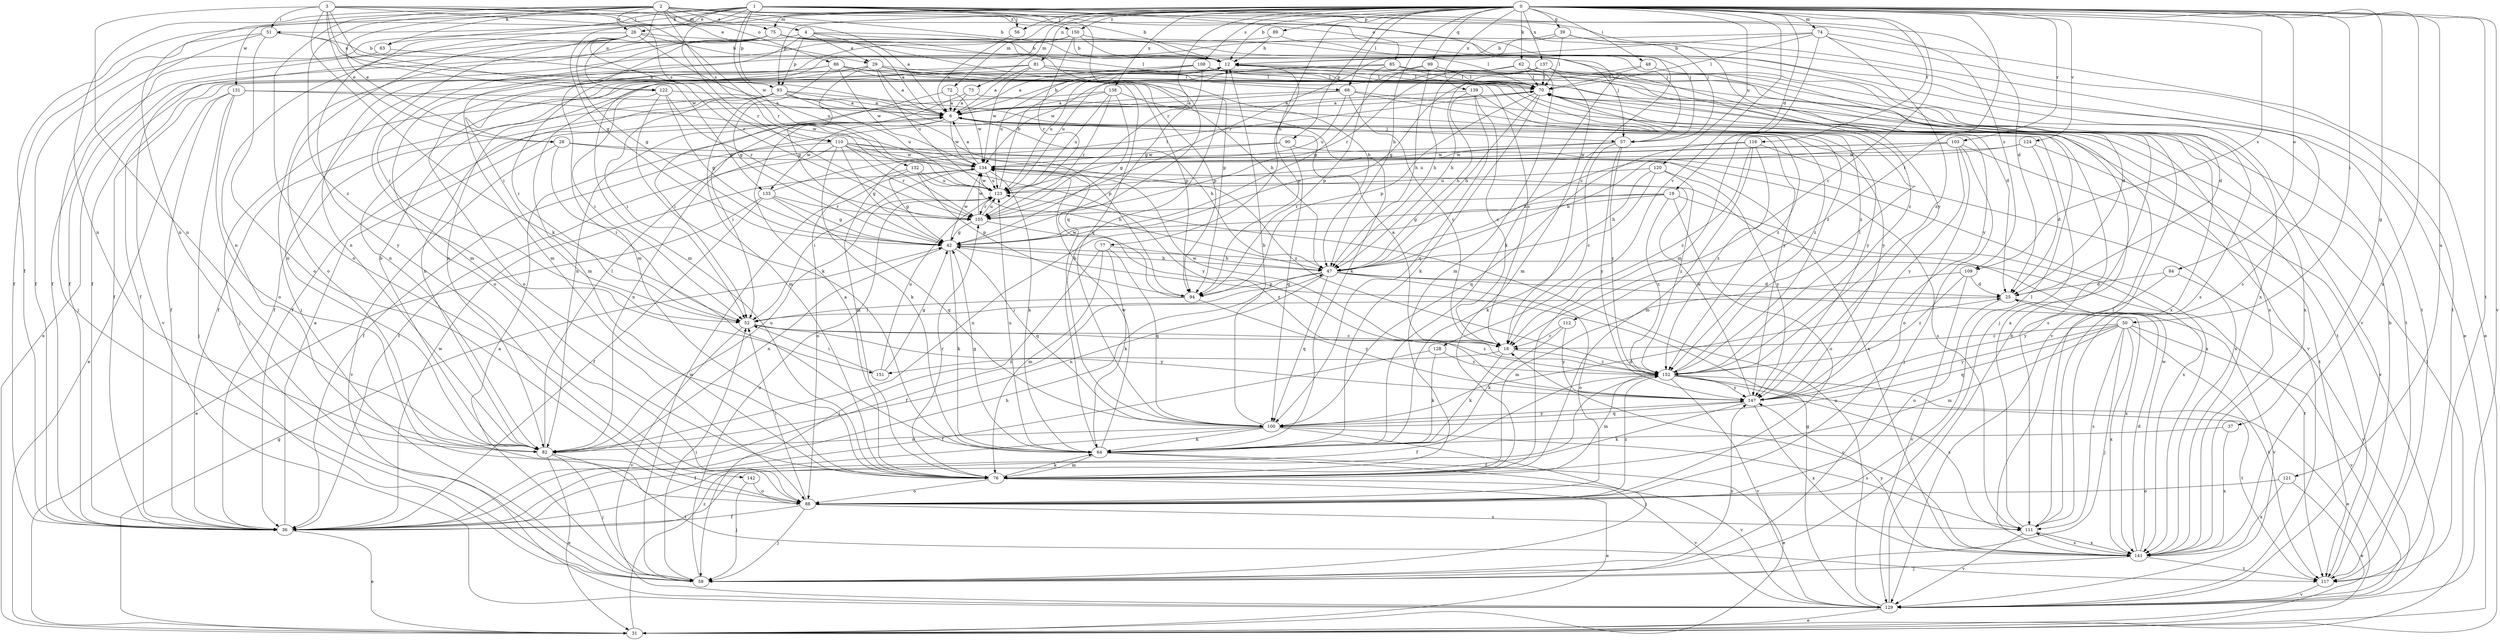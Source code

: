 strict digraph  {
0;
1;
2;
3;
4;
6;
12;
18;
19;
25;
26;
28;
29;
31;
36;
37;
39;
42;
47;
48;
50;
51;
52;
56;
57;
58;
62;
63;
64;
68;
70;
72;
73;
74;
75;
76;
77;
81;
82;
84;
85;
86;
88;
89;
90;
93;
94;
99;
100;
103;
105;
108;
109;
110;
111;
112;
116;
117;
120;
121;
122;
123;
124;
128;
129;
131;
132;
133;
134;
137;
138;
139;
141;
142;
147;
150;
151;
152;
0 -> 12  [label=b];
0 -> 18  [label=c];
0 -> 19  [label=d];
0 -> 36  [label=f];
0 -> 37  [label=g];
0 -> 39  [label=g];
0 -> 47  [label=h];
0 -> 48  [label=i];
0 -> 50  [label=i];
0 -> 56  [label=j];
0 -> 62  [label=k];
0 -> 68  [label=l];
0 -> 72  [label=m];
0 -> 73  [label=m];
0 -> 74  [label=m];
0 -> 75  [label=m];
0 -> 77  [label=n];
0 -> 81  [label=n];
0 -> 84  [label=o];
0 -> 89  [label=p];
0 -> 90  [label=p];
0 -> 93  [label=p];
0 -> 99  [label=q];
0 -> 103  [label=r];
0 -> 105  [label=r];
0 -> 108  [label=s];
0 -> 109  [label=s];
0 -> 112  [label=t];
0 -> 116  [label=t];
0 -> 117  [label=t];
0 -> 120  [label=u];
0 -> 121  [label=u];
0 -> 124  [label=v];
0 -> 128  [label=v];
0 -> 129  [label=v];
0 -> 137  [label=x];
0 -> 138  [label=x];
0 -> 139  [label=x];
0 -> 141  [label=x];
0 -> 142  [label=y];
0 -> 150  [label=z];
1 -> 12  [label=b];
1 -> 18  [label=c];
1 -> 25  [label=d];
1 -> 26  [label=e];
1 -> 42  [label=g];
1 -> 51  [label=i];
1 -> 56  [label=j];
1 -> 57  [label=j];
1 -> 63  [label=k];
1 -> 82  [label=n];
1 -> 85  [label=o];
1 -> 93  [label=p];
1 -> 100  [label=q];
1 -> 105  [label=r];
1 -> 131  [label=w];
1 -> 132  [label=w];
1 -> 147  [label=y];
2 -> 4  [label=a];
2 -> 6  [label=a];
2 -> 12  [label=b];
2 -> 26  [label=e];
2 -> 28  [label=e];
2 -> 57  [label=j];
2 -> 63  [label=k];
2 -> 75  [label=m];
2 -> 82  [label=n];
2 -> 86  [label=o];
2 -> 88  [label=o];
2 -> 109  [label=s];
2 -> 110  [label=s];
2 -> 122  [label=u];
2 -> 150  [label=z];
2 -> 151  [label=z];
3 -> 28  [label=e];
3 -> 29  [label=e];
3 -> 51  [label=i];
3 -> 57  [label=j];
3 -> 64  [label=k];
3 -> 82  [label=n];
3 -> 105  [label=r];
3 -> 110  [label=s];
3 -> 122  [label=u];
3 -> 133  [label=w];
4 -> 6  [label=a];
4 -> 29  [label=e];
4 -> 31  [label=e];
4 -> 57  [label=j];
4 -> 68  [label=l];
4 -> 76  [label=m];
4 -> 93  [label=p];
6 -> 12  [label=b];
6 -> 47  [label=h];
6 -> 52  [label=i];
6 -> 57  [label=j];
6 -> 111  [label=s];
6 -> 133  [label=w];
6 -> 134  [label=w];
12 -> 70  [label=l];
12 -> 94  [label=p];
12 -> 123  [label=u];
12 -> 129  [label=v];
18 -> 6  [label=a];
18 -> 64  [label=k];
18 -> 134  [label=w];
18 -> 151  [label=z];
18 -> 152  [label=z];
19 -> 42  [label=g];
19 -> 82  [label=n];
19 -> 88  [label=o];
19 -> 105  [label=r];
19 -> 141  [label=x];
19 -> 152  [label=z];
25 -> 52  [label=i];
25 -> 88  [label=o];
25 -> 129  [label=v];
26 -> 12  [label=b];
26 -> 36  [label=f];
26 -> 42  [label=g];
26 -> 76  [label=m];
26 -> 82  [label=n];
26 -> 88  [label=o];
26 -> 105  [label=r];
26 -> 123  [label=u];
26 -> 141  [label=x];
28 -> 52  [label=i];
28 -> 111  [label=s];
28 -> 129  [label=v];
28 -> 134  [label=w];
29 -> 6  [label=a];
29 -> 18  [label=c];
29 -> 42  [label=g];
29 -> 52  [label=i];
29 -> 70  [label=l];
29 -> 88  [label=o];
29 -> 94  [label=p];
29 -> 123  [label=u];
29 -> 152  [label=z];
31 -> 42  [label=g];
31 -> 70  [label=l];
31 -> 152  [label=z];
36 -> 6  [label=a];
36 -> 31  [label=e];
36 -> 47  [label=h];
36 -> 134  [label=w];
37 -> 64  [label=k];
37 -> 141  [label=x];
39 -> 12  [label=b];
39 -> 31  [label=e];
39 -> 70  [label=l];
39 -> 105  [label=r];
39 -> 111  [label=s];
42 -> 47  [label=h];
42 -> 64  [label=k];
42 -> 82  [label=n];
42 -> 100  [label=q];
42 -> 117  [label=t];
42 -> 134  [label=w];
47 -> 25  [label=d];
47 -> 36  [label=f];
47 -> 82  [label=n];
47 -> 88  [label=o];
47 -> 94  [label=p];
47 -> 100  [label=q];
47 -> 141  [label=x];
48 -> 25  [label=d];
48 -> 42  [label=g];
48 -> 70  [label=l];
50 -> 18  [label=c];
50 -> 58  [label=j];
50 -> 76  [label=m];
50 -> 100  [label=q];
50 -> 111  [label=s];
50 -> 117  [label=t];
50 -> 129  [label=v];
50 -> 141  [label=x];
50 -> 147  [label=y];
51 -> 6  [label=a];
51 -> 12  [label=b];
51 -> 36  [label=f];
51 -> 58  [label=j];
51 -> 88  [label=o];
52 -> 18  [label=c];
52 -> 129  [label=v];
52 -> 147  [label=y];
52 -> 152  [label=z];
56 -> 6  [label=a];
57 -> 18  [label=c];
57 -> 76  [label=m];
57 -> 134  [label=w];
57 -> 147  [label=y];
57 -> 152  [label=z];
58 -> 6  [label=a];
58 -> 52  [label=i];
58 -> 123  [label=u];
58 -> 134  [label=w];
58 -> 147  [label=y];
62 -> 47  [label=h];
62 -> 58  [label=j];
62 -> 70  [label=l];
62 -> 76  [label=m];
62 -> 134  [label=w];
63 -> 36  [label=f];
63 -> 100  [label=q];
64 -> 12  [label=b];
64 -> 31  [label=e];
64 -> 42  [label=g];
64 -> 76  [label=m];
64 -> 123  [label=u];
64 -> 129  [label=v];
64 -> 134  [label=w];
68 -> 6  [label=a];
68 -> 18  [label=c];
68 -> 36  [label=f];
68 -> 123  [label=u];
68 -> 129  [label=v];
68 -> 147  [label=y];
70 -> 6  [label=a];
70 -> 47  [label=h];
70 -> 64  [label=k];
70 -> 94  [label=p];
70 -> 117  [label=t];
72 -> 6  [label=a];
72 -> 82  [label=n];
72 -> 134  [label=w];
73 -> 6  [label=a];
73 -> 52  [label=i];
73 -> 147  [label=y];
74 -> 12  [label=b];
74 -> 31  [label=e];
74 -> 70  [label=l];
74 -> 76  [label=m];
74 -> 82  [label=n];
74 -> 117  [label=t];
74 -> 152  [label=z];
75 -> 12  [label=b];
75 -> 36  [label=f];
75 -> 47  [label=h];
75 -> 52  [label=i];
75 -> 58  [label=j];
75 -> 76  [label=m];
75 -> 94  [label=p];
75 -> 117  [label=t];
75 -> 129  [label=v];
75 -> 152  [label=z];
76 -> 6  [label=a];
76 -> 31  [label=e];
76 -> 64  [label=k];
76 -> 88  [label=o];
76 -> 105  [label=r];
76 -> 129  [label=v];
77 -> 47  [label=h];
77 -> 58  [label=j];
77 -> 64  [label=k];
77 -> 76  [label=m];
77 -> 100  [label=q];
81 -> 6  [label=a];
81 -> 36  [label=f];
81 -> 70  [label=l];
81 -> 82  [label=n];
81 -> 134  [label=w];
81 -> 141  [label=x];
81 -> 152  [label=z];
82 -> 12  [label=b];
82 -> 31  [label=e];
82 -> 58  [label=j];
82 -> 70  [label=l];
82 -> 117  [label=t];
82 -> 123  [label=u];
84 -> 25  [label=d];
84 -> 129  [label=v];
84 -> 147  [label=y];
85 -> 25  [label=d];
85 -> 58  [label=j];
85 -> 70  [label=l];
85 -> 76  [label=m];
85 -> 94  [label=p];
85 -> 141  [label=x];
86 -> 42  [label=g];
86 -> 47  [label=h];
86 -> 70  [label=l];
86 -> 82  [label=n];
86 -> 88  [label=o];
86 -> 94  [label=p];
86 -> 134  [label=w];
88 -> 36  [label=f];
88 -> 52  [label=i];
88 -> 58  [label=j];
88 -> 70  [label=l];
88 -> 111  [label=s];
88 -> 152  [label=z];
89 -> 12  [label=b];
89 -> 36  [label=f];
89 -> 64  [label=k];
90 -> 36  [label=f];
90 -> 100  [label=q];
90 -> 134  [label=w];
90 -> 141  [label=x];
93 -> 6  [label=a];
93 -> 36  [label=f];
93 -> 52  [label=i];
93 -> 76  [label=m];
93 -> 82  [label=n];
93 -> 94  [label=p];
93 -> 123  [label=u];
93 -> 147  [label=y];
93 -> 152  [label=z];
94 -> 52  [label=i];
94 -> 134  [label=w];
94 -> 147  [label=y];
99 -> 42  [label=g];
99 -> 47  [label=h];
99 -> 70  [label=l];
99 -> 111  [label=s];
99 -> 123  [label=u];
100 -> 12  [label=b];
100 -> 25  [label=d];
100 -> 36  [label=f];
100 -> 58  [label=j];
100 -> 64  [label=k];
100 -> 82  [label=n];
100 -> 111  [label=s];
100 -> 147  [label=y];
103 -> 47  [label=h];
103 -> 58  [label=j];
103 -> 88  [label=o];
103 -> 117  [label=t];
103 -> 123  [label=u];
103 -> 134  [label=w];
103 -> 147  [label=y];
105 -> 42  [label=g];
105 -> 123  [label=u];
105 -> 134  [label=w];
105 -> 152  [label=z];
108 -> 6  [label=a];
108 -> 36  [label=f];
108 -> 42  [label=g];
108 -> 70  [label=l];
108 -> 123  [label=u];
108 -> 141  [label=x];
108 -> 147  [label=y];
109 -> 25  [label=d];
109 -> 76  [label=m];
109 -> 129  [label=v];
109 -> 152  [label=z];
110 -> 36  [label=f];
110 -> 42  [label=g];
110 -> 64  [label=k];
110 -> 82  [label=n];
110 -> 105  [label=r];
110 -> 134  [label=w];
110 -> 141  [label=x];
110 -> 147  [label=y];
110 -> 152  [label=z];
111 -> 6  [label=a];
111 -> 70  [label=l];
111 -> 129  [label=v];
111 -> 141  [label=x];
112 -> 18  [label=c];
112 -> 64  [label=k];
112 -> 147  [label=y];
116 -> 18  [label=c];
116 -> 76  [label=m];
116 -> 100  [label=q];
116 -> 134  [label=w];
116 -> 141  [label=x];
116 -> 152  [label=z];
117 -> 12  [label=b];
117 -> 129  [label=v];
120 -> 47  [label=h];
120 -> 64  [label=k];
120 -> 123  [label=u];
120 -> 147  [label=y];
120 -> 152  [label=z];
121 -> 31  [label=e];
121 -> 88  [label=o];
121 -> 141  [label=x];
122 -> 6  [label=a];
122 -> 42  [label=g];
122 -> 52  [label=i];
122 -> 64  [label=k];
122 -> 105  [label=r];
123 -> 12  [label=b];
123 -> 105  [label=r];
123 -> 134  [label=w];
124 -> 25  [label=d];
124 -> 47  [label=h];
124 -> 129  [label=v];
124 -> 134  [label=w];
128 -> 36  [label=f];
128 -> 64  [label=k];
128 -> 152  [label=z];
129 -> 12  [label=b];
129 -> 31  [label=e];
129 -> 42  [label=g];
129 -> 123  [label=u];
131 -> 6  [label=a];
131 -> 31  [label=e];
131 -> 36  [label=f];
131 -> 58  [label=j];
131 -> 88  [label=o];
131 -> 134  [label=w];
132 -> 42  [label=g];
132 -> 47  [label=h];
132 -> 88  [label=o];
132 -> 94  [label=p];
132 -> 123  [label=u];
133 -> 31  [label=e];
133 -> 36  [label=f];
133 -> 42  [label=g];
133 -> 70  [label=l];
133 -> 100  [label=q];
133 -> 105  [label=r];
134 -> 6  [label=a];
134 -> 52  [label=i];
134 -> 64  [label=k];
134 -> 123  [label=u];
137 -> 25  [label=d];
137 -> 47  [label=h];
137 -> 70  [label=l];
137 -> 76  [label=m];
137 -> 82  [label=n];
137 -> 105  [label=r];
137 -> 117  [label=t];
138 -> 6  [label=a];
138 -> 36  [label=f];
138 -> 42  [label=g];
138 -> 64  [label=k];
138 -> 105  [label=r];
138 -> 123  [label=u];
139 -> 6  [label=a];
139 -> 18  [label=c];
139 -> 47  [label=h];
139 -> 100  [label=q];
139 -> 152  [label=z];
141 -> 18  [label=c];
141 -> 25  [label=d];
141 -> 58  [label=j];
141 -> 111  [label=s];
141 -> 117  [label=t];
141 -> 134  [label=w];
141 -> 147  [label=y];
142 -> 58  [label=j];
142 -> 88  [label=o];
147 -> 36  [label=f];
147 -> 100  [label=q];
147 -> 134  [label=w];
147 -> 141  [label=x];
150 -> 12  [label=b];
150 -> 52  [label=i];
150 -> 70  [label=l];
150 -> 76  [label=m];
150 -> 105  [label=r];
150 -> 129  [label=v];
151 -> 42  [label=g];
151 -> 52  [label=i];
151 -> 123  [label=u];
152 -> 31  [label=e];
152 -> 36  [label=f];
152 -> 70  [label=l];
152 -> 76  [label=m];
152 -> 111  [label=s];
152 -> 117  [label=t];
152 -> 129  [label=v];
152 -> 147  [label=y];
}
